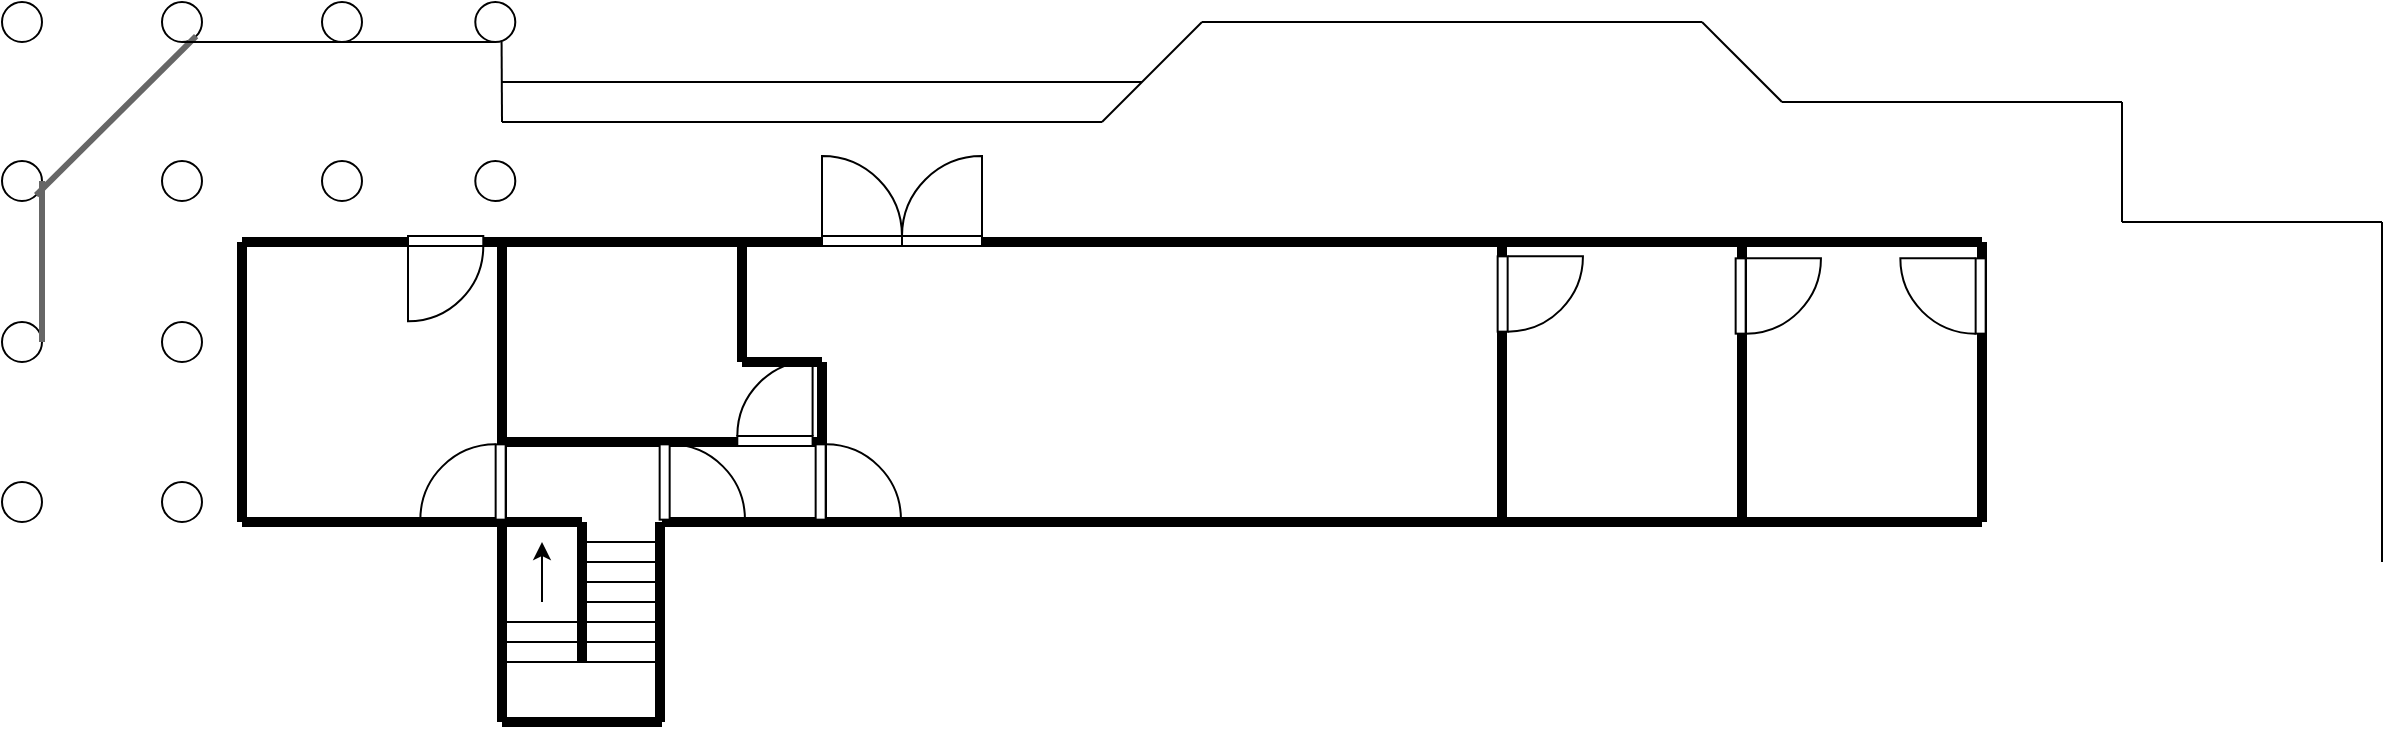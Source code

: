<mxfile version="27.0.4">
  <diagram name="Page-1" id="iaeJkMmUDWYEsQgRDd_k">
    <mxGraphModel dx="1722" dy="1697" grid="1" gridSize="10" guides="1" tooltips="1" connect="1" arrows="1" fold="1" page="1" pageScale="1" pageWidth="827" pageHeight="1169" math="0" shadow="0">
      <root>
        <mxCell id="0" />
        <mxCell id="1" parent="0" />
        <mxCell id="kuIqpSutb5f7zw_z0I1X-2" value="" style="endArrow=none;html=1;rounded=0;strokeWidth=5;" edge="1" parent="1">
          <mxGeometry width="50" height="50" relative="1" as="geometry">
            <mxPoint x="40" y="80" as="sourcePoint" />
            <mxPoint x="420" y="80" as="targetPoint" />
          </mxGeometry>
        </mxCell>
        <mxCell id="kuIqpSutb5f7zw_z0I1X-3" value="" style="endArrow=none;html=1;rounded=0;strokeWidth=5;" edge="1" parent="1">
          <mxGeometry width="50" height="50" relative="1" as="geometry">
            <mxPoint x="420" y="220" as="sourcePoint" />
            <mxPoint x="420" y="80" as="targetPoint" />
          </mxGeometry>
        </mxCell>
        <mxCell id="kuIqpSutb5f7zw_z0I1X-4" value="" style="endArrow=none;html=1;rounded=0;strokeWidth=5;" edge="1" parent="1">
          <mxGeometry width="50" height="50" relative="1" as="geometry">
            <mxPoint x="540" y="80" as="sourcePoint" />
            <mxPoint x="420" y="80" as="targetPoint" />
          </mxGeometry>
        </mxCell>
        <mxCell id="kuIqpSutb5f7zw_z0I1X-5" value="" style="endArrow=none;html=1;rounded=0;strokeWidth=5;" edge="1" parent="1">
          <mxGeometry width="50" height="50" relative="1" as="geometry">
            <mxPoint x="540" y="220" as="sourcePoint" />
            <mxPoint x="540" y="80" as="targetPoint" />
          </mxGeometry>
        </mxCell>
        <mxCell id="kuIqpSutb5f7zw_z0I1X-6" value="" style="endArrow=none;html=1;rounded=0;strokeWidth=5;" edge="1" parent="1">
          <mxGeometry width="50" height="50" relative="1" as="geometry">
            <mxPoint x="660" y="80" as="sourcePoint" />
            <mxPoint x="540" y="80" as="targetPoint" />
          </mxGeometry>
        </mxCell>
        <mxCell id="kuIqpSutb5f7zw_z0I1X-7" value="" style="endArrow=none;html=1;rounded=0;strokeWidth=5;" edge="1" parent="1">
          <mxGeometry width="50" height="50" relative="1" as="geometry">
            <mxPoint x="660" y="220" as="sourcePoint" />
            <mxPoint x="660" y="80" as="targetPoint" />
          </mxGeometry>
        </mxCell>
        <mxCell id="kuIqpSutb5f7zw_z0I1X-8" value="" style="endArrow=none;html=1;rounded=0;strokeWidth=5;" edge="1" parent="1">
          <mxGeometry width="50" height="50" relative="1" as="geometry">
            <mxPoint x="80" y="220" as="sourcePoint" />
            <mxPoint x="660" y="220" as="targetPoint" />
          </mxGeometry>
        </mxCell>
        <mxCell id="kuIqpSutb5f7zw_z0I1X-9" value="" style="endArrow=none;html=1;rounded=0;strokeWidth=5;" edge="1" parent="1">
          <mxGeometry width="50" height="50" relative="1" as="geometry">
            <mxPoint x="40" y="140" as="sourcePoint" />
            <mxPoint x="40" y="80" as="targetPoint" />
          </mxGeometry>
        </mxCell>
        <mxCell id="kuIqpSutb5f7zw_z0I1X-10" value="" style="endArrow=none;html=1;rounded=0;strokeWidth=5;" edge="1" parent="1">
          <mxGeometry width="50" height="50" relative="1" as="geometry">
            <mxPoint x="80" y="220" as="sourcePoint" />
            <mxPoint x="80" y="140" as="targetPoint" />
          </mxGeometry>
        </mxCell>
        <mxCell id="kuIqpSutb5f7zw_z0I1X-11" value="" style="endArrow=none;html=1;rounded=0;strokeWidth=5;" edge="1" parent="1">
          <mxGeometry width="50" height="50" relative="1" as="geometry">
            <mxPoint x="40" y="140" as="sourcePoint" />
            <mxPoint x="80" y="140" as="targetPoint" />
          </mxGeometry>
        </mxCell>
        <mxCell id="kuIqpSutb5f7zw_z0I1X-12" value="" style="endArrow=none;html=1;rounded=0;strokeWidth=5;" edge="1" parent="1">
          <mxGeometry width="50" height="50" relative="1" as="geometry">
            <mxPoint x="-80" y="80" as="sourcePoint" />
            <mxPoint x="40" y="80" as="targetPoint" />
          </mxGeometry>
        </mxCell>
        <mxCell id="kuIqpSutb5f7zw_z0I1X-13" value="" style="endArrow=none;html=1;rounded=0;strokeWidth=5;" edge="1" parent="1">
          <mxGeometry width="50" height="50" relative="1" as="geometry">
            <mxPoint x="-80" y="180" as="sourcePoint" />
            <mxPoint x="-80" y="80" as="targetPoint" />
          </mxGeometry>
        </mxCell>
        <mxCell id="kuIqpSutb5f7zw_z0I1X-14" value="" style="endArrow=none;html=1;rounded=0;strokeWidth=5;" edge="1" parent="1">
          <mxGeometry width="50" height="50" relative="1" as="geometry">
            <mxPoint x="80" y="180" as="sourcePoint" />
            <mxPoint x="-80" y="180" as="targetPoint" />
          </mxGeometry>
        </mxCell>
        <mxCell id="kuIqpSutb5f7zw_z0I1X-15" value="" style="endArrow=none;html=1;rounded=0;strokeWidth=5;" edge="1" parent="1">
          <mxGeometry width="50" height="50" relative="1" as="geometry">
            <mxPoint y="220" as="sourcePoint" />
            <mxPoint x="80" y="220" as="targetPoint" />
          </mxGeometry>
        </mxCell>
        <mxCell id="kuIqpSutb5f7zw_z0I1X-16" value="" style="endArrow=none;html=1;rounded=0;strokeWidth=5;" edge="1" parent="1">
          <mxGeometry width="50" height="50" relative="1" as="geometry">
            <mxPoint x="-210" y="80" as="sourcePoint" />
            <mxPoint x="-80" y="80" as="targetPoint" />
          </mxGeometry>
        </mxCell>
        <mxCell id="kuIqpSutb5f7zw_z0I1X-17" value="" style="endArrow=none;html=1;rounded=0;strokeWidth=5;" edge="1" parent="1">
          <mxGeometry width="50" height="50" relative="1" as="geometry">
            <mxPoint x="-210" y="220" as="sourcePoint" />
            <mxPoint x="-210" y="80" as="targetPoint" />
          </mxGeometry>
        </mxCell>
        <mxCell id="kuIqpSutb5f7zw_z0I1X-18" value="" style="endArrow=none;html=1;rounded=0;strokeWidth=5;" edge="1" parent="1">
          <mxGeometry width="50" height="50" relative="1" as="geometry">
            <mxPoint x="-80" y="220" as="sourcePoint" />
            <mxPoint x="-210" y="220" as="targetPoint" />
          </mxGeometry>
        </mxCell>
        <mxCell id="kuIqpSutb5f7zw_z0I1X-19" value="" style="endArrow=none;html=1;rounded=0;strokeWidth=5;" edge="1" parent="1">
          <mxGeometry width="50" height="50" relative="1" as="geometry">
            <mxPoint x="-80" y="220" as="sourcePoint" />
            <mxPoint x="-80" y="180" as="targetPoint" />
          </mxGeometry>
        </mxCell>
        <mxCell id="kuIqpSutb5f7zw_z0I1X-20" value="" style="endArrow=none;html=1;rounded=0;strokeWidth=5;" edge="1" parent="1">
          <mxGeometry width="50" height="50" relative="1" as="geometry">
            <mxPoint x="-1" y="320" as="sourcePoint" />
            <mxPoint x="-1" y="220" as="targetPoint" />
          </mxGeometry>
        </mxCell>
        <mxCell id="kuIqpSutb5f7zw_z0I1X-21" value="" style="endArrow=none;html=1;rounded=0;strokeWidth=5;" edge="1" parent="1">
          <mxGeometry width="50" height="50" relative="1" as="geometry">
            <mxPoint x="-80" y="320" as="sourcePoint" />
            <mxPoint x="-80" y="220" as="targetPoint" />
          </mxGeometry>
        </mxCell>
        <mxCell id="kuIqpSutb5f7zw_z0I1X-22" value="" style="endArrow=none;html=1;rounded=0;strokeWidth=5;" edge="1" parent="1">
          <mxGeometry width="50" height="50" relative="1" as="geometry">
            <mxPoint y="320" as="sourcePoint" />
            <mxPoint x="-80" y="320" as="targetPoint" />
          </mxGeometry>
        </mxCell>
        <mxCell id="kuIqpSutb5f7zw_z0I1X-23" value="" style="endArrow=none;html=1;rounded=0;strokeWidth=5;" edge="1" parent="1">
          <mxGeometry width="50" height="50" relative="1" as="geometry">
            <mxPoint x="-40" y="220" as="sourcePoint" />
            <mxPoint x="-80" y="220" as="targetPoint" />
          </mxGeometry>
        </mxCell>
        <mxCell id="kuIqpSutb5f7zw_z0I1X-24" value="" style="endArrow=none;html=1;rounded=0;strokeWidth=5;" edge="1" parent="1">
          <mxGeometry width="50" height="50" relative="1" as="geometry">
            <mxPoint x="-40" y="290" as="sourcePoint" />
            <mxPoint x="-40" y="220" as="targetPoint" />
          </mxGeometry>
        </mxCell>
        <mxCell id="kuIqpSutb5f7zw_z0I1X-25" value="" style="endArrow=none;html=1;rounded=0;" edge="1" parent="1">
          <mxGeometry width="50" height="50" relative="1" as="geometry">
            <mxPoint x="-40" y="240" as="sourcePoint" />
            <mxPoint y="240" as="targetPoint" />
          </mxGeometry>
        </mxCell>
        <mxCell id="kuIqpSutb5f7zw_z0I1X-26" value="" style="endArrow=none;html=1;rounded=0;" edge="1" parent="1">
          <mxGeometry width="50" height="50" relative="1" as="geometry">
            <mxPoint x="-40" y="250" as="sourcePoint" />
            <mxPoint y="250" as="targetPoint" />
          </mxGeometry>
        </mxCell>
        <mxCell id="kuIqpSutb5f7zw_z0I1X-27" value="" style="endArrow=none;html=1;rounded=0;" edge="1" parent="1">
          <mxGeometry width="50" height="50" relative="1" as="geometry">
            <mxPoint x="-40" y="260" as="sourcePoint" />
            <mxPoint y="260" as="targetPoint" />
          </mxGeometry>
        </mxCell>
        <mxCell id="kuIqpSutb5f7zw_z0I1X-28" value="" style="endArrow=none;html=1;rounded=0;" edge="1" parent="1">
          <mxGeometry width="50" height="50" relative="1" as="geometry">
            <mxPoint x="-40" y="270" as="sourcePoint" />
            <mxPoint y="270" as="targetPoint" />
          </mxGeometry>
        </mxCell>
        <mxCell id="kuIqpSutb5f7zw_z0I1X-29" value="" style="endArrow=none;html=1;rounded=0;" edge="1" parent="1">
          <mxGeometry width="50" height="50" relative="1" as="geometry">
            <mxPoint x="-40" y="280" as="sourcePoint" />
            <mxPoint y="280" as="targetPoint" />
          </mxGeometry>
        </mxCell>
        <mxCell id="kuIqpSutb5f7zw_z0I1X-30" value="" style="endArrow=none;html=1;rounded=0;" edge="1" parent="1">
          <mxGeometry width="50" height="50" relative="1" as="geometry">
            <mxPoint x="-40" y="290" as="sourcePoint" />
            <mxPoint y="290" as="targetPoint" />
          </mxGeometry>
        </mxCell>
        <mxCell id="kuIqpSutb5f7zw_z0I1X-31" value="" style="endArrow=none;html=1;rounded=0;" edge="1" parent="1">
          <mxGeometry width="50" height="50" relative="1" as="geometry">
            <mxPoint x="-40" y="230" as="sourcePoint" />
            <mxPoint y="230" as="targetPoint" />
          </mxGeometry>
        </mxCell>
        <mxCell id="kuIqpSutb5f7zw_z0I1X-32" value="" style="endArrow=none;html=1;rounded=0;" edge="1" parent="1">
          <mxGeometry width="50" height="50" relative="1" as="geometry">
            <mxPoint x="-80" y="290" as="sourcePoint" />
            <mxPoint x="-40" y="290" as="targetPoint" />
          </mxGeometry>
        </mxCell>
        <mxCell id="kuIqpSutb5f7zw_z0I1X-33" value="" style="endArrow=none;html=1;rounded=0;" edge="1" parent="1">
          <mxGeometry width="50" height="50" relative="1" as="geometry">
            <mxPoint x="-80" y="270" as="sourcePoint" />
            <mxPoint x="-40" y="270" as="targetPoint" />
          </mxGeometry>
        </mxCell>
        <mxCell id="kuIqpSutb5f7zw_z0I1X-34" value="" style="endArrow=none;html=1;rounded=0;" edge="1" parent="1">
          <mxGeometry width="50" height="50" relative="1" as="geometry">
            <mxPoint x="-80" y="280" as="sourcePoint" />
            <mxPoint x="-40" y="280" as="targetPoint" />
          </mxGeometry>
        </mxCell>
        <mxCell id="kuIqpSutb5f7zw_z0I1X-35" value="" style="endArrow=classic;html=1;rounded=0;" edge="1" parent="1">
          <mxGeometry width="50" height="50" relative="1" as="geometry">
            <mxPoint x="-60" y="260" as="sourcePoint" />
            <mxPoint x="-60" y="230" as="targetPoint" />
          </mxGeometry>
        </mxCell>
        <mxCell id="kuIqpSutb5f7zw_z0I1X-36" value="" style="verticalLabelPosition=bottom;html=1;verticalAlign=top;align=center;shape=mxgraph.floorplan.doorLeft;aspect=fixed;rotation=-90;" vertex="1" parent="1">
          <mxGeometry x="78" y="180" width="37.65" height="40" as="geometry" />
        </mxCell>
        <mxCell id="kuIqpSutb5f7zw_z0I1X-37" value="" style="verticalLabelPosition=bottom;html=1;verticalAlign=top;align=center;shape=mxgraph.floorplan.doorLeft;aspect=fixed;rotation=-90;" vertex="1" parent="1">
          <mxGeometry y="180" width="37.65" height="40" as="geometry" />
        </mxCell>
        <mxCell id="kuIqpSutb5f7zw_z0I1X-38" value="" style="verticalLabelPosition=bottom;html=1;verticalAlign=top;align=center;shape=mxgraph.floorplan.doorLeft;aspect=fixed;rotation=0;" vertex="1" parent="1">
          <mxGeometry x="-127" y="77" width="37.65" height="40" as="geometry" />
        </mxCell>
        <mxCell id="kuIqpSutb5f7zw_z0I1X-39" value="" style="verticalLabelPosition=bottom;html=1;verticalAlign=top;align=center;shape=mxgraph.floorplan.doorLeft;aspect=fixed;rotation=-180;" vertex="1" parent="1">
          <mxGeometry x="37.65" y="142" width="37.65" height="40" as="geometry" />
        </mxCell>
        <mxCell id="kuIqpSutb5f7zw_z0I1X-42" value="" style="verticalLabelPosition=bottom;html=1;verticalAlign=top;align=center;shape=mxgraph.floorplan.doorLeft;aspect=fixed;rotation=-90;flipH=1;" vertex="1" parent="1">
          <mxGeometry x="419" y="86" width="37.65" height="40" as="geometry" />
        </mxCell>
        <mxCell id="kuIqpSutb5f7zw_z0I1X-43" value="" style="verticalLabelPosition=bottom;html=1;verticalAlign=top;align=center;shape=mxgraph.floorplan.doorLeft;aspect=fixed;rotation=-90;flipH=1;" vertex="1" parent="1">
          <mxGeometry x="538" y="87" width="37.65" height="40" as="geometry" />
        </mxCell>
        <mxCell id="kuIqpSutb5f7zw_z0I1X-44" value="" style="verticalLabelPosition=bottom;html=1;verticalAlign=top;align=center;shape=mxgraph.floorplan.doorLeft;aspect=fixed;rotation=-90;flipH=1;flipV=1;" vertex="1" parent="1">
          <mxGeometry x="623" y="87" width="37.65" height="40" as="geometry" />
        </mxCell>
        <mxCell id="kuIqpSutb5f7zw_z0I1X-45" value="" style="verticalLabelPosition=bottom;html=1;verticalAlign=top;align=center;shape=mxgraph.floorplan.doorLeft;aspect=fixed;rotation=-90;flipH=0;flipV=1;" vertex="1" parent="1">
          <mxGeometry x="-117" y="180" width="37.65" height="40" as="geometry" />
        </mxCell>
        <mxCell id="kuIqpSutb5f7zw_z0I1X-46" value="" style="verticalLabelPosition=bottom;html=1;verticalAlign=top;align=center;shape=mxgraph.floorplan.doorDouble;aspect=fixed;flipV=1;" vertex="1" parent="1">
          <mxGeometry x="80" y="39.5" width="80" height="42.5" as="geometry" />
        </mxCell>
        <mxCell id="kuIqpSutb5f7zw_z0I1X-47" value="" style="ellipse;whiteSpace=wrap;html=1;aspect=fixed;" vertex="1" parent="1">
          <mxGeometry x="-93.35" y="39.5" width="20" height="20" as="geometry" />
        </mxCell>
        <mxCell id="kuIqpSutb5f7zw_z0I1X-48" value="" style="ellipse;whiteSpace=wrap;html=1;aspect=fixed;" vertex="1" parent="1">
          <mxGeometry x="-93.35" y="-40" width="20" height="20" as="geometry" />
        </mxCell>
        <mxCell id="kuIqpSutb5f7zw_z0I1X-49" value="" style="ellipse;whiteSpace=wrap;html=1;aspect=fixed;" vertex="1" parent="1">
          <mxGeometry x="-170" y="39.5" width="20" height="20" as="geometry" />
        </mxCell>
        <mxCell id="kuIqpSutb5f7zw_z0I1X-50" value="" style="ellipse;whiteSpace=wrap;html=1;aspect=fixed;" vertex="1" parent="1">
          <mxGeometry x="-250" y="39.5" width="20" height="20" as="geometry" />
        </mxCell>
        <mxCell id="kuIqpSutb5f7zw_z0I1X-51" value="" style="ellipse;whiteSpace=wrap;html=1;aspect=fixed;" vertex="1" parent="1">
          <mxGeometry x="-330" y="39.5" width="20" height="20" as="geometry" />
        </mxCell>
        <mxCell id="kuIqpSutb5f7zw_z0I1X-52" value="" style="ellipse;whiteSpace=wrap;html=1;aspect=fixed;" vertex="1" parent="1">
          <mxGeometry x="-330" y="-40" width="20" height="20" as="geometry" />
        </mxCell>
        <mxCell id="kuIqpSutb5f7zw_z0I1X-53" value="" style="ellipse;whiteSpace=wrap;html=1;aspect=fixed;" vertex="1" parent="1">
          <mxGeometry x="-250" y="-40" width="20" height="20" as="geometry" />
        </mxCell>
        <mxCell id="kuIqpSutb5f7zw_z0I1X-54" value="" style="ellipse;whiteSpace=wrap;html=1;aspect=fixed;" vertex="1" parent="1">
          <mxGeometry x="-170" y="-40" width="20" height="20" as="geometry" />
        </mxCell>
        <mxCell id="kuIqpSutb5f7zw_z0I1X-55" value="" style="ellipse;whiteSpace=wrap;html=1;aspect=fixed;" vertex="1" parent="1">
          <mxGeometry x="-250" y="120" width="20" height="20" as="geometry" />
        </mxCell>
        <mxCell id="kuIqpSutb5f7zw_z0I1X-56" value="" style="ellipse;whiteSpace=wrap;html=1;aspect=fixed;" vertex="1" parent="1">
          <mxGeometry x="-330" y="120" width="20" height="20" as="geometry" />
        </mxCell>
        <mxCell id="kuIqpSutb5f7zw_z0I1X-57" value="" style="endArrow=none;html=1;rounded=0;" edge="1" parent="1">
          <mxGeometry width="50" height="50" relative="1" as="geometry">
            <mxPoint x="-80" as="sourcePoint" />
            <mxPoint x="240" as="targetPoint" />
          </mxGeometry>
        </mxCell>
        <mxCell id="kuIqpSutb5f7zw_z0I1X-58" value="" style="endArrow=none;html=1;rounded=0;exitX=1;exitY=1;exitDx=0;exitDy=0;entryX=1;entryY=1;entryDx=0;entryDy=0;flowAnimation=0;strokeWidth=3;fillColor=#f5f5f5;strokeColor=#666666;" edge="1" parent="1" source="kuIqpSutb5f7zw_z0I1X-51" target="kuIqpSutb5f7zw_z0I1X-53">
          <mxGeometry width="50" height="50" relative="1" as="geometry">
            <mxPoint x="-90" y="10" as="sourcePoint" />
            <mxPoint x="-40" y="-40" as="targetPoint" />
          </mxGeometry>
        </mxCell>
        <mxCell id="kuIqpSutb5f7zw_z0I1X-59" value="" style="endArrow=none;html=1;rounded=0;exitX=1;exitY=0.5;exitDx=0;exitDy=0;entryX=1;entryY=0.5;entryDx=0;entryDy=0;flowAnimation=0;strokeWidth=3;fillColor=#f5f5f5;strokeColor=#666666;" edge="1" parent="1" source="kuIqpSutb5f7zw_z0I1X-56" target="kuIqpSutb5f7zw_z0I1X-51">
          <mxGeometry width="50" height="50" relative="1" as="geometry">
            <mxPoint x="-303" y="67" as="sourcePoint" />
            <mxPoint x="-223" y="-13" as="targetPoint" />
          </mxGeometry>
        </mxCell>
        <mxCell id="kuIqpSutb5f7zw_z0I1X-60" value="" style="endArrow=none;html=1;rounded=0;exitX=0.5;exitY=1;exitDx=0;exitDy=0;entryX=0.5;entryY=1;entryDx=0;entryDy=0;" edge="1" parent="1" source="kuIqpSutb5f7zw_z0I1X-53" target="kuIqpSutb5f7zw_z0I1X-48">
          <mxGeometry width="50" height="50" relative="1" as="geometry">
            <mxPoint x="-30" y="60" as="sourcePoint" />
            <mxPoint x="20" y="10" as="targetPoint" />
          </mxGeometry>
        </mxCell>
        <mxCell id="kuIqpSutb5f7zw_z0I1X-61" value="" style="endArrow=none;html=1;rounded=0;entryX=0.657;entryY=0.99;entryDx=0;entryDy=0;entryPerimeter=0;" edge="1" parent="1" target="kuIqpSutb5f7zw_z0I1X-48">
          <mxGeometry width="50" height="50" relative="1" as="geometry">
            <mxPoint x="-80" y="20" as="sourcePoint" />
            <mxPoint x="-80" y="-10" as="targetPoint" />
          </mxGeometry>
        </mxCell>
        <mxCell id="kuIqpSutb5f7zw_z0I1X-62" value="" style="endArrow=none;html=1;rounded=0;" edge="1" parent="1">
          <mxGeometry width="50" height="50" relative="1" as="geometry">
            <mxPoint x="-80" y="20" as="sourcePoint" />
            <mxPoint x="220" y="20" as="targetPoint" />
          </mxGeometry>
        </mxCell>
        <mxCell id="kuIqpSutb5f7zw_z0I1X-64" value="" style="endArrow=none;html=1;rounded=0;" edge="1" parent="1">
          <mxGeometry width="50" height="50" relative="1" as="geometry">
            <mxPoint x="220" y="20" as="sourcePoint" />
            <mxPoint x="270" y="-30" as="targetPoint" />
          </mxGeometry>
        </mxCell>
        <mxCell id="kuIqpSutb5f7zw_z0I1X-65" value="" style="endArrow=none;html=1;rounded=0;" edge="1" parent="1">
          <mxGeometry width="50" height="50" relative="1" as="geometry">
            <mxPoint x="270" y="-30" as="sourcePoint" />
            <mxPoint x="520" y="-30" as="targetPoint" />
          </mxGeometry>
        </mxCell>
        <mxCell id="kuIqpSutb5f7zw_z0I1X-66" value="" style="endArrow=none;html=1;rounded=0;" edge="1" parent="1">
          <mxGeometry width="50" height="50" relative="1" as="geometry">
            <mxPoint x="520" y="-30" as="sourcePoint" />
            <mxPoint x="560" y="10" as="targetPoint" />
          </mxGeometry>
        </mxCell>
        <mxCell id="kuIqpSutb5f7zw_z0I1X-67" value="" style="endArrow=none;html=1;rounded=0;" edge="1" parent="1">
          <mxGeometry width="50" height="50" relative="1" as="geometry">
            <mxPoint x="730" y="10" as="sourcePoint" />
            <mxPoint x="730" y="70" as="targetPoint" />
          </mxGeometry>
        </mxCell>
        <mxCell id="kuIqpSutb5f7zw_z0I1X-68" value="" style="endArrow=none;html=1;rounded=0;" edge="1" parent="1">
          <mxGeometry width="50" height="50" relative="1" as="geometry">
            <mxPoint x="730" y="70" as="sourcePoint" />
            <mxPoint x="860" y="70" as="targetPoint" />
          </mxGeometry>
        </mxCell>
        <mxCell id="kuIqpSutb5f7zw_z0I1X-69" value="" style="endArrow=none;html=1;rounded=0;" edge="1" parent="1">
          <mxGeometry width="50" height="50" relative="1" as="geometry">
            <mxPoint x="560" y="10" as="sourcePoint" />
            <mxPoint x="730" y="10" as="targetPoint" />
          </mxGeometry>
        </mxCell>
        <mxCell id="kuIqpSutb5f7zw_z0I1X-70" value="" style="endArrow=none;html=1;rounded=0;" edge="1" parent="1">
          <mxGeometry width="50" height="50" relative="1" as="geometry">
            <mxPoint x="860" y="240" as="sourcePoint" />
            <mxPoint x="860" y="70" as="targetPoint" />
          </mxGeometry>
        </mxCell>
        <mxCell id="kuIqpSutb5f7zw_z0I1X-71" value="" style="ellipse;whiteSpace=wrap;html=1;aspect=fixed;" vertex="1" parent="1">
          <mxGeometry x="-250" y="200" width="20" height="20" as="geometry" />
        </mxCell>
        <mxCell id="kuIqpSutb5f7zw_z0I1X-72" value="" style="ellipse;whiteSpace=wrap;html=1;aspect=fixed;" vertex="1" parent="1">
          <mxGeometry x="-330" y="200" width="20" height="20" as="geometry" />
        </mxCell>
      </root>
    </mxGraphModel>
  </diagram>
</mxfile>
